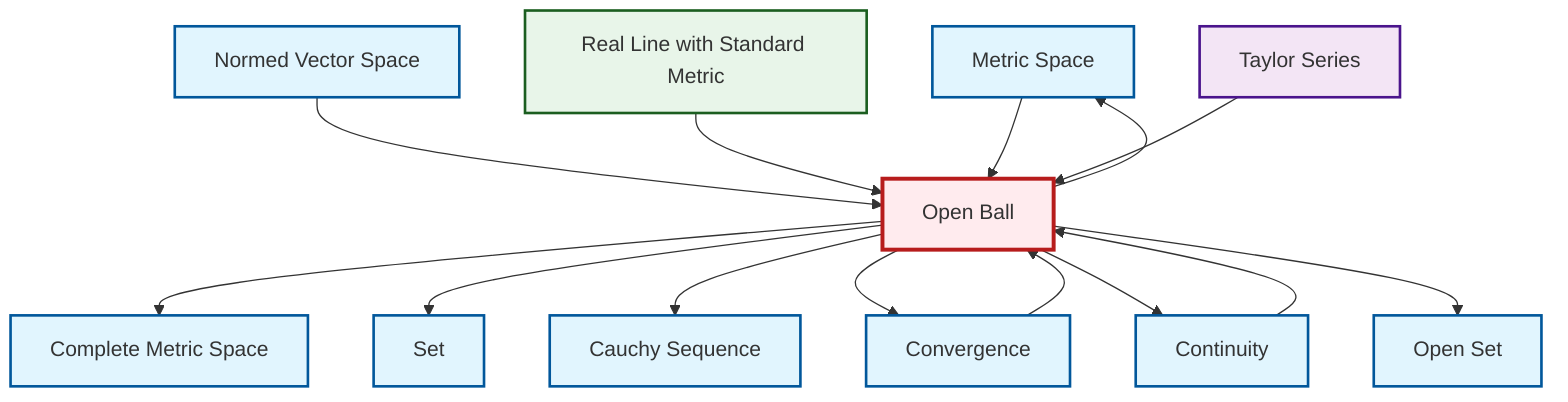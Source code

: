 graph TD
    classDef definition fill:#e1f5fe,stroke:#01579b,stroke-width:2px
    classDef theorem fill:#f3e5f5,stroke:#4a148c,stroke-width:2px
    classDef axiom fill:#fff3e0,stroke:#e65100,stroke-width:2px
    classDef example fill:#e8f5e9,stroke:#1b5e20,stroke-width:2px
    classDef current fill:#ffebee,stroke:#b71c1c,stroke-width:3px
    def-metric-space["Metric Space"]:::definition
    thm-taylor-series["Taylor Series"]:::theorem
    def-convergence["Convergence"]:::definition
    ex-real-line-metric["Real Line with Standard Metric"]:::example
    def-open-set["Open Set"]:::definition
    def-set["Set"]:::definition
    def-complete-metric-space["Complete Metric Space"]:::definition
    def-normed-vector-space["Normed Vector Space"]:::definition
    def-open-ball["Open Ball"]:::definition
    def-cauchy-sequence["Cauchy Sequence"]:::definition
    def-continuity["Continuity"]:::definition
    def-open-ball --> def-complete-metric-space
    def-open-ball --> def-set
    def-open-ball --> def-cauchy-sequence
    def-normed-vector-space --> def-open-ball
    def-open-ball --> def-convergence
    def-open-ball --> def-continuity
    ex-real-line-metric --> def-open-ball
    def-continuity --> def-open-ball
    def-metric-space --> def-open-ball
    def-open-ball --> def-open-set
    thm-taylor-series --> def-open-ball
    def-convergence --> def-open-ball
    def-open-ball --> def-metric-space
    class def-open-ball current